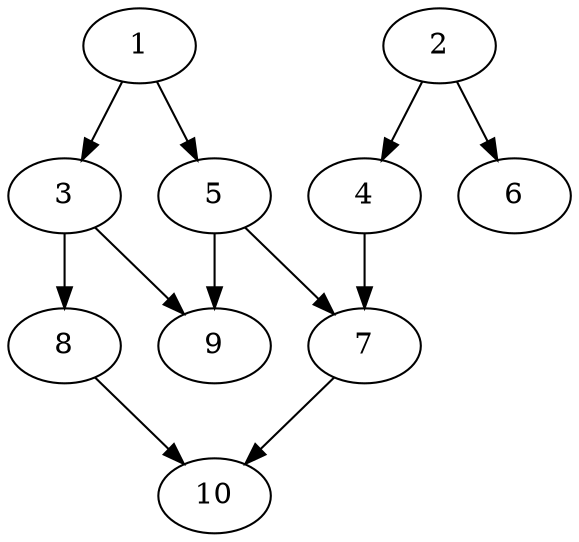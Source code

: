 // DAG automatically generated by daggen at Tue Aug  6 16:21:19 2019
// ./daggen --dot -n 10 --ccr 0.3 --fat 0.6 --regular 0.5 --density 0.5 --mindata 5242880 --maxdata 52428800 
digraph G {
  1 [size="75933013", alpha="0.08", expect_size="22779904"] 
  1 -> 3 [size ="22779904"]
  1 -> 5 [size ="22779904"]
  2 [size="56193707", alpha="0.12", expect_size="16858112"] 
  2 -> 4 [size ="16858112"]
  2 -> 6 [size ="16858112"]
  3 [size="106014720", alpha="0.03", expect_size="31804416"] 
  3 -> 8 [size ="31804416"]
  3 -> 9 [size ="31804416"]
  4 [size="87190187", alpha="0.09", expect_size="26157056"] 
  4 -> 7 [size ="26157056"]
  5 [size="139659947", alpha="0.19", expect_size="41897984"] 
  5 -> 7 [size ="41897984"]
  5 -> 9 [size ="41897984"]
  6 [size="102137173", alpha="0.19", expect_size="30641152"] 
  7 [size="156863147", alpha="0.20", expect_size="47058944"] 
  7 -> 10 [size ="47058944"]
  8 [size="126525440", alpha="0.18", expect_size="37957632"] 
  8 -> 10 [size ="37957632"]
  9 [size="154439680", alpha="0.09", expect_size="46331904"] 
  10 [size="33993387", alpha="0.19", expect_size="10198016"] 
}

